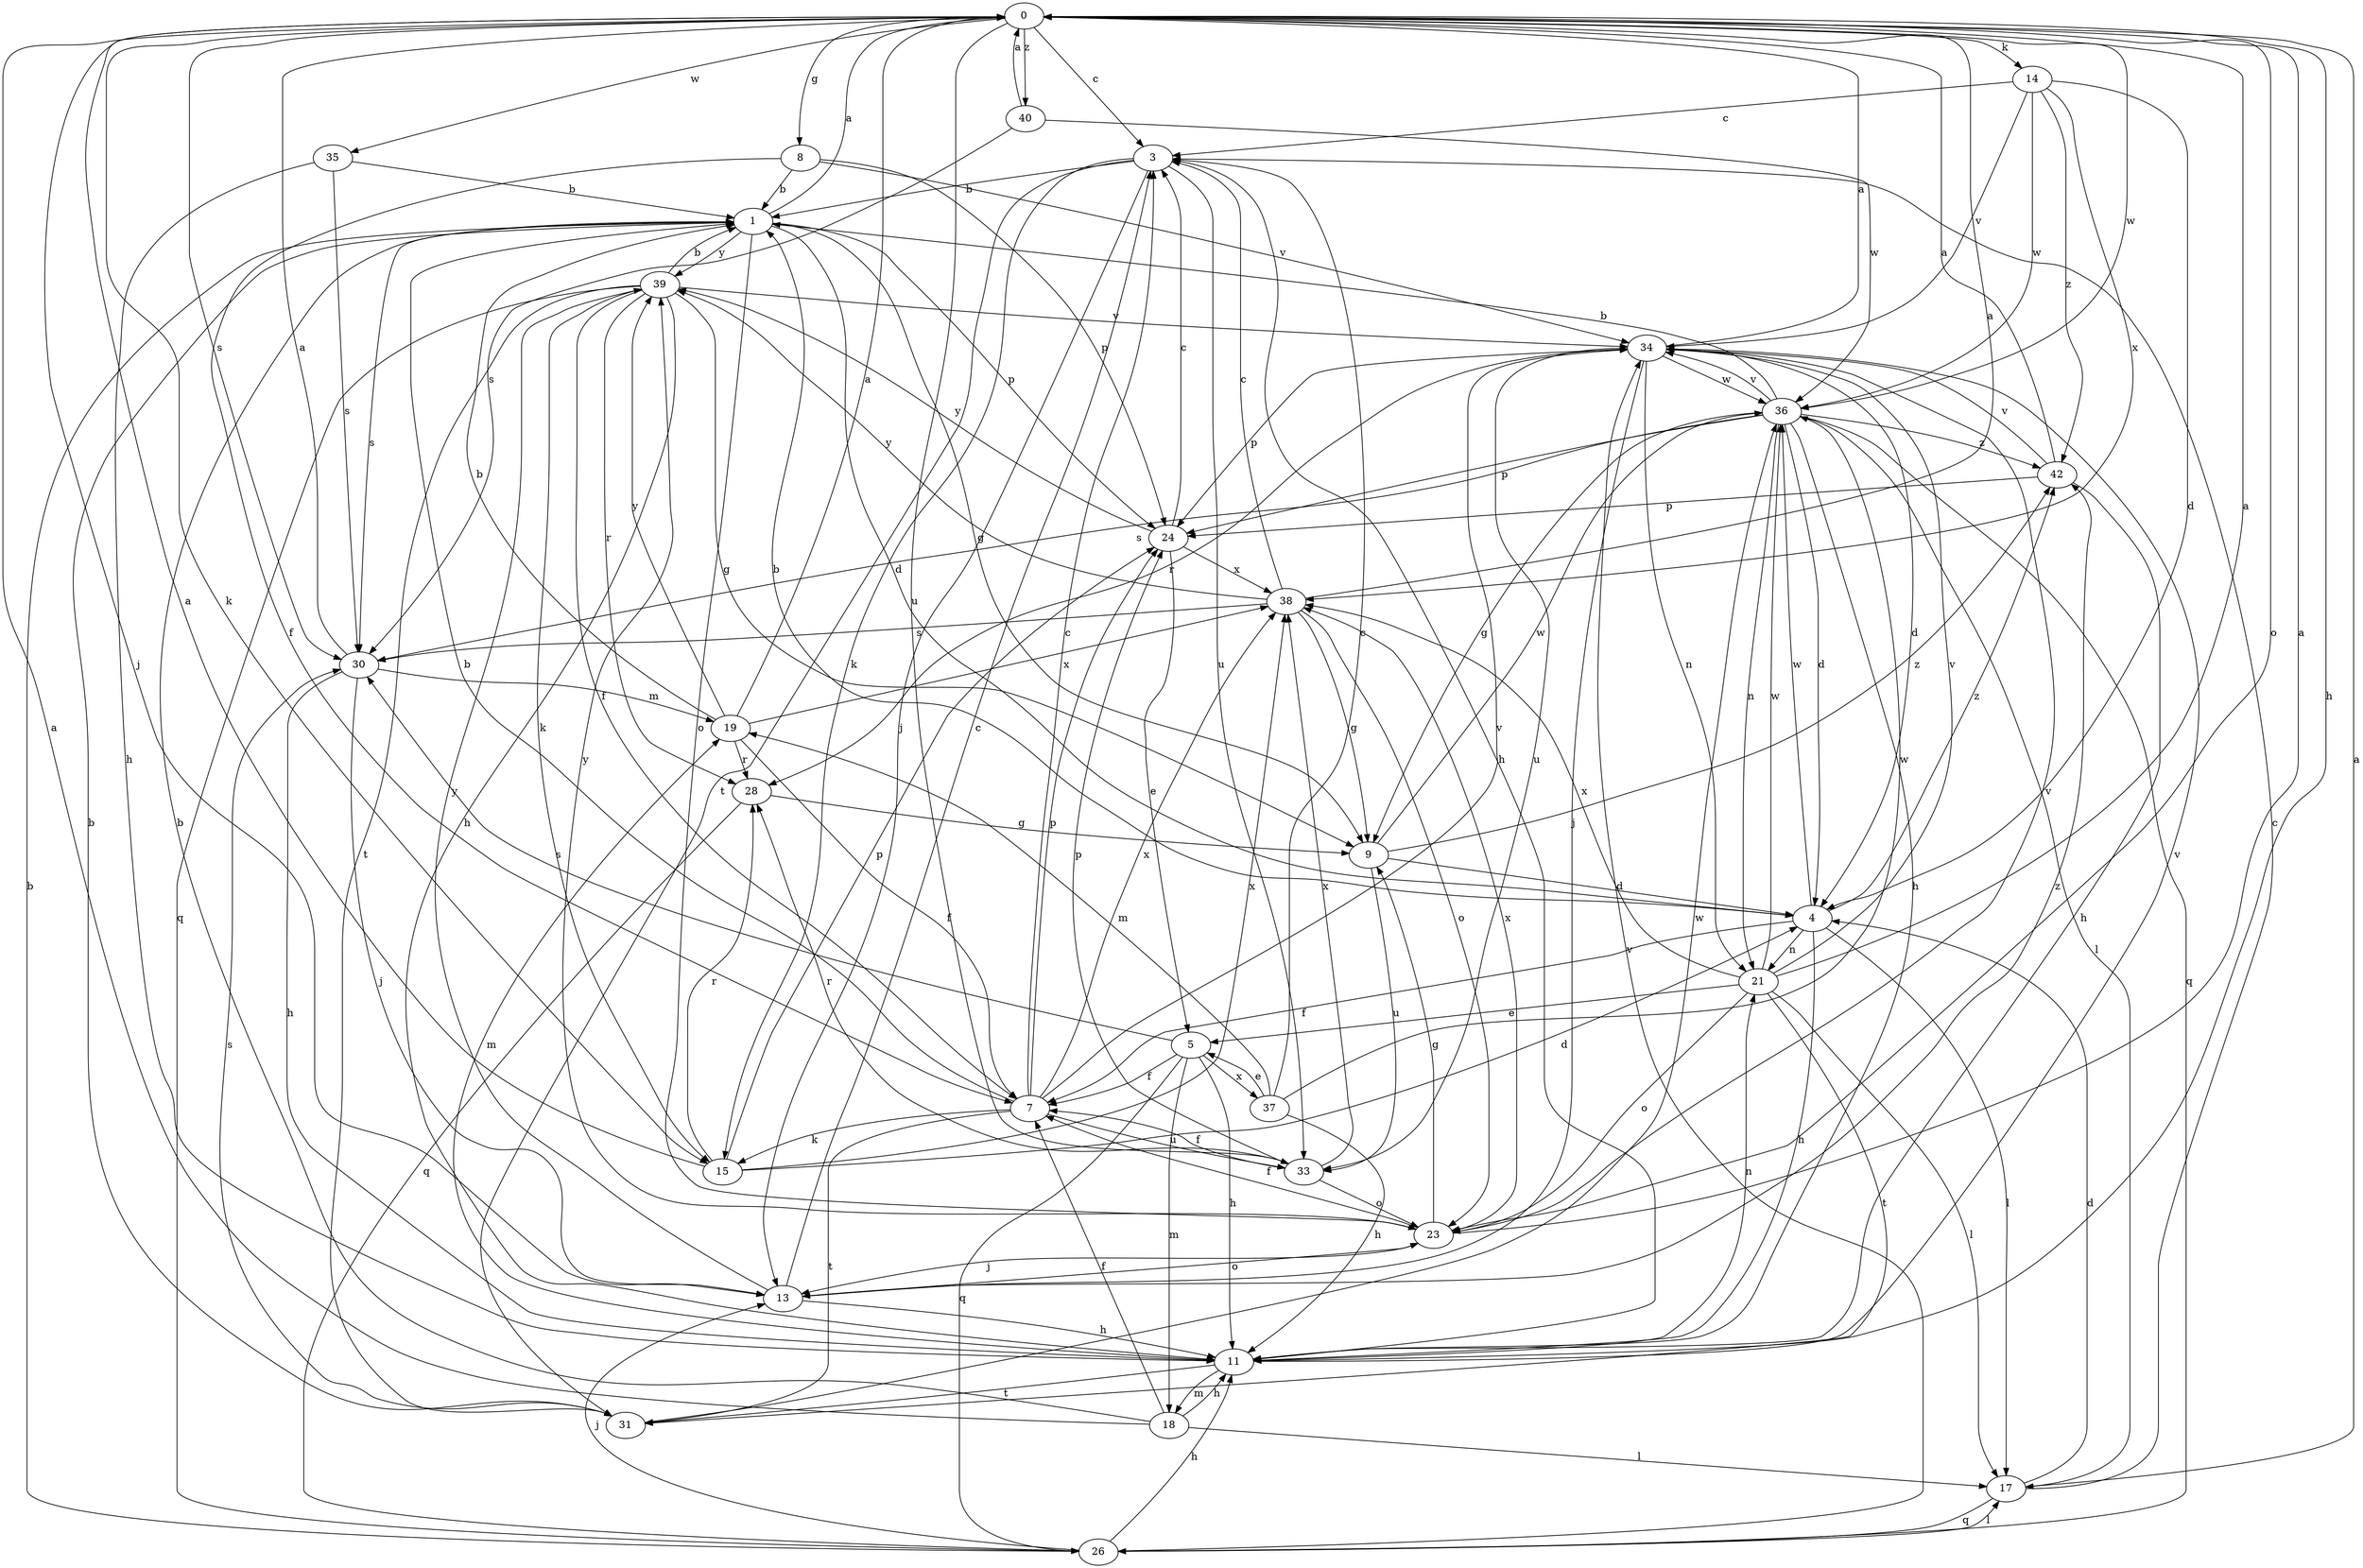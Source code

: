 strict digraph  {
0;
1;
3;
4;
5;
7;
8;
9;
11;
13;
14;
15;
17;
18;
19;
21;
23;
24;
26;
28;
30;
31;
33;
34;
35;
36;
37;
38;
39;
40;
42;
0 -> 3  [label=c];
0 -> 8  [label=g];
0 -> 11  [label=h];
0 -> 13  [label=j];
0 -> 14  [label=k];
0 -> 15  [label=k];
0 -> 23  [label=o];
0 -> 30  [label=s];
0 -> 33  [label=u];
0 -> 35  [label=w];
0 -> 36  [label=w];
0 -> 40  [label=z];
1 -> 0  [label=a];
1 -> 4  [label=d];
1 -> 9  [label=g];
1 -> 23  [label=o];
1 -> 24  [label=p];
1 -> 30  [label=s];
1 -> 39  [label=y];
3 -> 1  [label=b];
3 -> 11  [label=h];
3 -> 13  [label=j];
3 -> 15  [label=k];
3 -> 31  [label=t];
3 -> 33  [label=u];
4 -> 1  [label=b];
4 -> 7  [label=f];
4 -> 11  [label=h];
4 -> 17  [label=l];
4 -> 21  [label=n];
4 -> 36  [label=w];
4 -> 42  [label=z];
5 -> 7  [label=f];
5 -> 11  [label=h];
5 -> 18  [label=m];
5 -> 26  [label=q];
5 -> 30  [label=s];
5 -> 37  [label=x];
7 -> 1  [label=b];
7 -> 3  [label=c];
7 -> 15  [label=k];
7 -> 24  [label=p];
7 -> 31  [label=t];
7 -> 33  [label=u];
7 -> 34  [label=v];
7 -> 38  [label=x];
8 -> 1  [label=b];
8 -> 7  [label=f];
8 -> 24  [label=p];
8 -> 34  [label=v];
9 -> 4  [label=d];
9 -> 33  [label=u];
9 -> 36  [label=w];
9 -> 42  [label=z];
11 -> 18  [label=m];
11 -> 19  [label=m];
11 -> 21  [label=n];
11 -> 31  [label=t];
11 -> 34  [label=v];
13 -> 3  [label=c];
13 -> 11  [label=h];
13 -> 23  [label=o];
13 -> 39  [label=y];
13 -> 42  [label=z];
14 -> 3  [label=c];
14 -> 4  [label=d];
14 -> 34  [label=v];
14 -> 36  [label=w];
14 -> 38  [label=x];
14 -> 42  [label=z];
15 -> 0  [label=a];
15 -> 4  [label=d];
15 -> 24  [label=p];
15 -> 28  [label=r];
15 -> 38  [label=x];
17 -> 0  [label=a];
17 -> 3  [label=c];
17 -> 4  [label=d];
17 -> 26  [label=q];
18 -> 0  [label=a];
18 -> 1  [label=b];
18 -> 7  [label=f];
18 -> 11  [label=h];
18 -> 17  [label=l];
19 -> 0  [label=a];
19 -> 1  [label=b];
19 -> 7  [label=f];
19 -> 28  [label=r];
19 -> 38  [label=x];
19 -> 39  [label=y];
21 -> 0  [label=a];
21 -> 5  [label=e];
21 -> 17  [label=l];
21 -> 23  [label=o];
21 -> 31  [label=t];
21 -> 34  [label=v];
21 -> 36  [label=w];
21 -> 38  [label=x];
23 -> 0  [label=a];
23 -> 7  [label=f];
23 -> 9  [label=g];
23 -> 13  [label=j];
23 -> 34  [label=v];
23 -> 38  [label=x];
23 -> 39  [label=y];
24 -> 3  [label=c];
24 -> 5  [label=e];
24 -> 38  [label=x];
24 -> 39  [label=y];
26 -> 1  [label=b];
26 -> 11  [label=h];
26 -> 13  [label=j];
26 -> 17  [label=l];
26 -> 34  [label=v];
28 -> 9  [label=g];
28 -> 26  [label=q];
30 -> 0  [label=a];
30 -> 11  [label=h];
30 -> 13  [label=j];
30 -> 19  [label=m];
31 -> 1  [label=b];
31 -> 30  [label=s];
31 -> 36  [label=w];
33 -> 7  [label=f];
33 -> 23  [label=o];
33 -> 24  [label=p];
33 -> 28  [label=r];
33 -> 38  [label=x];
34 -> 0  [label=a];
34 -> 4  [label=d];
34 -> 13  [label=j];
34 -> 21  [label=n];
34 -> 24  [label=p];
34 -> 28  [label=r];
34 -> 33  [label=u];
34 -> 36  [label=w];
35 -> 1  [label=b];
35 -> 11  [label=h];
35 -> 30  [label=s];
36 -> 1  [label=b];
36 -> 4  [label=d];
36 -> 9  [label=g];
36 -> 11  [label=h];
36 -> 17  [label=l];
36 -> 21  [label=n];
36 -> 24  [label=p];
36 -> 26  [label=q];
36 -> 30  [label=s];
36 -> 34  [label=v];
36 -> 42  [label=z];
37 -> 3  [label=c];
37 -> 5  [label=e];
37 -> 11  [label=h];
37 -> 19  [label=m];
37 -> 36  [label=w];
38 -> 0  [label=a];
38 -> 3  [label=c];
38 -> 9  [label=g];
38 -> 23  [label=o];
38 -> 30  [label=s];
38 -> 39  [label=y];
39 -> 1  [label=b];
39 -> 7  [label=f];
39 -> 9  [label=g];
39 -> 11  [label=h];
39 -> 15  [label=k];
39 -> 26  [label=q];
39 -> 28  [label=r];
39 -> 31  [label=t];
39 -> 34  [label=v];
40 -> 0  [label=a];
40 -> 30  [label=s];
40 -> 36  [label=w];
42 -> 0  [label=a];
42 -> 11  [label=h];
42 -> 24  [label=p];
42 -> 34  [label=v];
}
